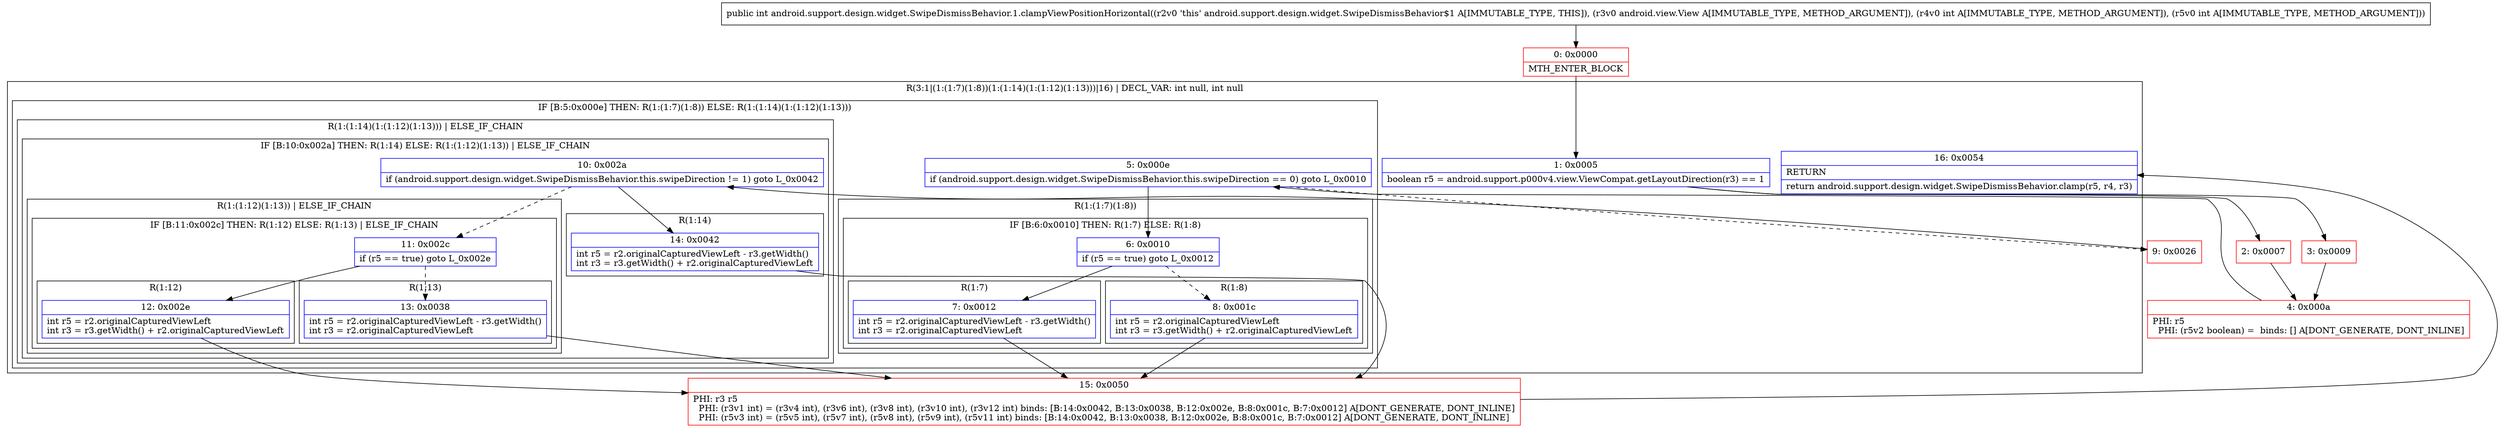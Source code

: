 digraph "CFG forandroid.support.design.widget.SwipeDismissBehavior.1.clampViewPositionHorizontal(Landroid\/view\/View;II)I" {
subgraph cluster_Region_1290593924 {
label = "R(3:1|(1:(1:7)(1:8))(1:(1:14)(1:(1:12)(1:13)))|16) | DECL_VAR: int null, int null\l";
node [shape=record,color=blue];
Node_1 [shape=record,label="{1\:\ 0x0005|boolean r5 = android.support.p000v4.view.ViewCompat.getLayoutDirection(r3) == 1\l}"];
subgraph cluster_IfRegion_661394025 {
label = "IF [B:5:0x000e] THEN: R(1:(1:7)(1:8)) ELSE: R(1:(1:14)(1:(1:12)(1:13)))";
node [shape=record,color=blue];
Node_5 [shape=record,label="{5\:\ 0x000e|if (android.support.design.widget.SwipeDismissBehavior.this.swipeDirection == 0) goto L_0x0010\l}"];
subgraph cluster_Region_412230786 {
label = "R(1:(1:7)(1:8))";
node [shape=record,color=blue];
subgraph cluster_IfRegion_189871835 {
label = "IF [B:6:0x0010] THEN: R(1:7) ELSE: R(1:8)";
node [shape=record,color=blue];
Node_6 [shape=record,label="{6\:\ 0x0010|if (r5 == true) goto L_0x0012\l}"];
subgraph cluster_Region_1328748941 {
label = "R(1:7)";
node [shape=record,color=blue];
Node_7 [shape=record,label="{7\:\ 0x0012|int r5 = r2.originalCapturedViewLeft \- r3.getWidth()\lint r3 = r2.originalCapturedViewLeft\l}"];
}
subgraph cluster_Region_1239424897 {
label = "R(1:8)";
node [shape=record,color=blue];
Node_8 [shape=record,label="{8\:\ 0x001c|int r5 = r2.originalCapturedViewLeft\lint r3 = r3.getWidth() + r2.originalCapturedViewLeft\l}"];
}
}
}
subgraph cluster_Region_1244402414 {
label = "R(1:(1:14)(1:(1:12)(1:13))) | ELSE_IF_CHAIN\l";
node [shape=record,color=blue];
subgraph cluster_IfRegion_1385152960 {
label = "IF [B:10:0x002a] THEN: R(1:14) ELSE: R(1:(1:12)(1:13)) | ELSE_IF_CHAIN\l";
node [shape=record,color=blue];
Node_10 [shape=record,label="{10\:\ 0x002a|if (android.support.design.widget.SwipeDismissBehavior.this.swipeDirection != 1) goto L_0x0042\l}"];
subgraph cluster_Region_906365546 {
label = "R(1:14)";
node [shape=record,color=blue];
Node_14 [shape=record,label="{14\:\ 0x0042|int r5 = r2.originalCapturedViewLeft \- r3.getWidth()\lint r3 = r3.getWidth() + r2.originalCapturedViewLeft\l}"];
}
subgraph cluster_Region_355954338 {
label = "R(1:(1:12)(1:13)) | ELSE_IF_CHAIN\l";
node [shape=record,color=blue];
subgraph cluster_IfRegion_1798808114 {
label = "IF [B:11:0x002c] THEN: R(1:12) ELSE: R(1:13) | ELSE_IF_CHAIN\l";
node [shape=record,color=blue];
Node_11 [shape=record,label="{11\:\ 0x002c|if (r5 == true) goto L_0x002e\l}"];
subgraph cluster_Region_529533043 {
label = "R(1:12)";
node [shape=record,color=blue];
Node_12 [shape=record,label="{12\:\ 0x002e|int r5 = r2.originalCapturedViewLeft\lint r3 = r3.getWidth() + r2.originalCapturedViewLeft\l}"];
}
subgraph cluster_Region_494207720 {
label = "R(1:13)";
node [shape=record,color=blue];
Node_13 [shape=record,label="{13\:\ 0x0038|int r5 = r2.originalCapturedViewLeft \- r3.getWidth()\lint r3 = r2.originalCapturedViewLeft\l}"];
}
}
}
}
}
}
Node_16 [shape=record,label="{16\:\ 0x0054|RETURN\l|return android.support.design.widget.SwipeDismissBehavior.clamp(r5, r4, r3)\l}"];
}
Node_0 [shape=record,color=red,label="{0\:\ 0x0000|MTH_ENTER_BLOCK\l}"];
Node_2 [shape=record,color=red,label="{2\:\ 0x0007}"];
Node_3 [shape=record,color=red,label="{3\:\ 0x0009}"];
Node_4 [shape=record,color=red,label="{4\:\ 0x000a|PHI: r5 \l  PHI: (r5v2 boolean) =  binds: [] A[DONT_GENERATE, DONT_INLINE]\l}"];
Node_9 [shape=record,color=red,label="{9\:\ 0x0026}"];
Node_15 [shape=record,color=red,label="{15\:\ 0x0050|PHI: r3 r5 \l  PHI: (r3v1 int) = (r3v4 int), (r3v6 int), (r3v8 int), (r3v10 int), (r3v12 int) binds: [B:14:0x0042, B:13:0x0038, B:12:0x002e, B:8:0x001c, B:7:0x0012] A[DONT_GENERATE, DONT_INLINE]\l  PHI: (r5v3 int) = (r5v5 int), (r5v7 int), (r5v8 int), (r5v9 int), (r5v11 int) binds: [B:14:0x0042, B:13:0x0038, B:12:0x002e, B:8:0x001c, B:7:0x0012] A[DONT_GENERATE, DONT_INLINE]\l}"];
MethodNode[shape=record,label="{public int android.support.design.widget.SwipeDismissBehavior.1.clampViewPositionHorizontal((r2v0 'this' android.support.design.widget.SwipeDismissBehavior$1 A[IMMUTABLE_TYPE, THIS]), (r3v0 android.view.View A[IMMUTABLE_TYPE, METHOD_ARGUMENT]), (r4v0 int A[IMMUTABLE_TYPE, METHOD_ARGUMENT]), (r5v0 int A[IMMUTABLE_TYPE, METHOD_ARGUMENT])) }"];
MethodNode -> Node_0;
Node_1 -> Node_2;
Node_1 -> Node_3;
Node_5 -> Node_6;
Node_5 -> Node_9[style=dashed];
Node_6 -> Node_7;
Node_6 -> Node_8[style=dashed];
Node_7 -> Node_15;
Node_8 -> Node_15;
Node_10 -> Node_11[style=dashed];
Node_10 -> Node_14;
Node_14 -> Node_15;
Node_11 -> Node_12;
Node_11 -> Node_13[style=dashed];
Node_12 -> Node_15;
Node_13 -> Node_15;
Node_0 -> Node_1;
Node_2 -> Node_4;
Node_3 -> Node_4;
Node_4 -> Node_5;
Node_9 -> Node_10;
Node_15 -> Node_16;
}

